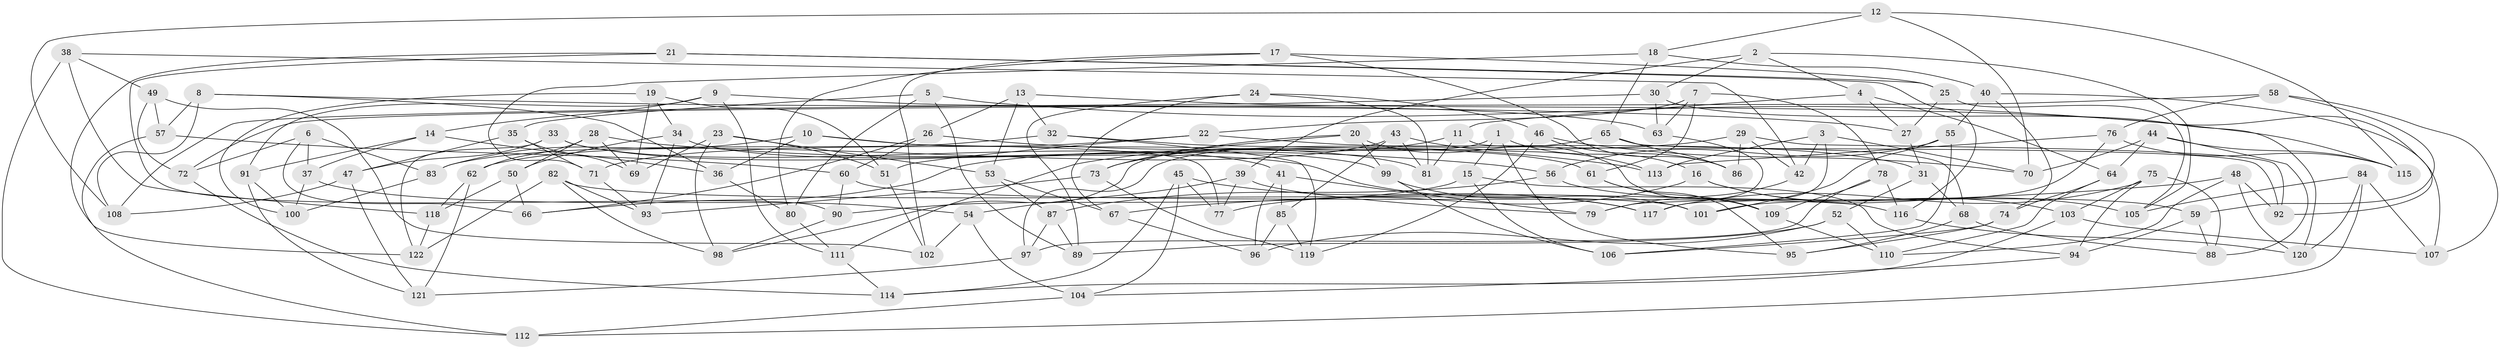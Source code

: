 // Generated by graph-tools (version 1.1) at 2025/26/03/09/25 03:26:57]
// undirected, 122 vertices, 244 edges
graph export_dot {
graph [start="1"]
  node [color=gray90,style=filled];
  1;
  2;
  3;
  4;
  5;
  6;
  7;
  8;
  9;
  10;
  11;
  12;
  13;
  14;
  15;
  16;
  17;
  18;
  19;
  20;
  21;
  22;
  23;
  24;
  25;
  26;
  27;
  28;
  29;
  30;
  31;
  32;
  33;
  34;
  35;
  36;
  37;
  38;
  39;
  40;
  41;
  42;
  43;
  44;
  45;
  46;
  47;
  48;
  49;
  50;
  51;
  52;
  53;
  54;
  55;
  56;
  57;
  58;
  59;
  60;
  61;
  62;
  63;
  64;
  65;
  66;
  67;
  68;
  69;
  70;
  71;
  72;
  73;
  74;
  75;
  76;
  77;
  78;
  79;
  80;
  81;
  82;
  83;
  84;
  85;
  86;
  87;
  88;
  89;
  90;
  91;
  92;
  93;
  94;
  95;
  96;
  97;
  98;
  99;
  100;
  101;
  102;
  103;
  104;
  105;
  106;
  107;
  108;
  109;
  110;
  111;
  112;
  113;
  114;
  115;
  116;
  117;
  118;
  119;
  120;
  121;
  122;
  1 -- 16;
  1 -- 95;
  1 -- 98;
  1 -- 15;
  2 -- 4;
  2 -- 39;
  2 -- 30;
  2 -- 105;
  3 -- 113;
  3 -- 70;
  3 -- 117;
  3 -- 42;
  4 -- 64;
  4 -- 11;
  4 -- 27;
  5 -- 35;
  5 -- 80;
  5 -- 89;
  5 -- 107;
  6 -- 66;
  6 -- 83;
  6 -- 37;
  6 -- 72;
  7 -- 63;
  7 -- 61;
  7 -- 78;
  7 -- 22;
  8 -- 57;
  8 -- 36;
  8 -- 27;
  8 -- 108;
  9 -- 63;
  9 -- 14;
  9 -- 111;
  9 -- 91;
  10 -- 83;
  10 -- 36;
  10 -- 77;
  10 -- 81;
  11 -- 81;
  11 -- 92;
  11 -- 73;
  12 -- 115;
  12 -- 108;
  12 -- 70;
  12 -- 18;
  13 -- 32;
  13 -- 53;
  13 -- 26;
  13 -- 115;
  14 -- 91;
  14 -- 37;
  14 -- 36;
  15 -- 106;
  15 -- 90;
  15 -- 94;
  16 -- 77;
  16 -- 103;
  16 -- 105;
  17 -- 102;
  17 -- 80;
  17 -- 86;
  17 -- 25;
  18 -- 65;
  18 -- 71;
  18 -- 40;
  19 -- 69;
  19 -- 100;
  19 -- 51;
  19 -- 34;
  20 -- 109;
  20 -- 73;
  20 -- 99;
  20 -- 111;
  21 -- 90;
  21 -- 25;
  21 -- 116;
  21 -- 122;
  22 -- 71;
  22 -- 31;
  22 -- 51;
  23 -- 51;
  23 -- 69;
  23 -- 98;
  23 -- 53;
  24 -- 81;
  24 -- 89;
  24 -- 67;
  24 -- 46;
  25 -- 105;
  25 -- 27;
  26 -- 113;
  26 -- 60;
  26 -- 66;
  27 -- 31;
  28 -- 62;
  28 -- 50;
  28 -- 56;
  28 -- 69;
  29 -- 42;
  29 -- 92;
  29 -- 66;
  29 -- 86;
  30 -- 120;
  30 -- 63;
  30 -- 108;
  31 -- 68;
  31 -- 52;
  32 -- 119;
  32 -- 61;
  32 -- 83;
  33 -- 117;
  33 -- 47;
  33 -- 122;
  33 -- 41;
  34 -- 50;
  34 -- 99;
  34 -- 93;
  35 -- 69;
  35 -- 47;
  35 -- 71;
  36 -- 80;
  37 -- 100;
  37 -- 54;
  38 -- 112;
  38 -- 49;
  38 -- 42;
  38 -- 118;
  39 -- 77;
  39 -- 79;
  39 -- 54;
  40 -- 55;
  40 -- 92;
  40 -- 74;
  41 -- 79;
  41 -- 96;
  41 -- 85;
  42 -- 79;
  43 -- 62;
  43 -- 85;
  43 -- 113;
  43 -- 81;
  44 -- 115;
  44 -- 88;
  44 -- 64;
  44 -- 70;
  45 -- 104;
  45 -- 114;
  45 -- 117;
  45 -- 77;
  46 -- 119;
  46 -- 86;
  46 -- 70;
  47 -- 121;
  47 -- 108;
  48 -- 120;
  48 -- 67;
  48 -- 92;
  48 -- 110;
  49 -- 102;
  49 -- 57;
  49 -- 72;
  50 -- 66;
  50 -- 118;
  51 -- 102;
  52 -- 110;
  52 -- 89;
  52 -- 96;
  53 -- 67;
  53 -- 87;
  54 -- 104;
  54 -- 102;
  55 -- 101;
  55 -- 56;
  55 -- 106;
  56 -- 87;
  56 -- 59;
  57 -- 112;
  57 -- 60;
  58 -- 59;
  58 -- 72;
  58 -- 76;
  58 -- 107;
  59 -- 94;
  59 -- 88;
  60 -- 90;
  60 -- 116;
  61 -- 95;
  61 -- 109;
  62 -- 121;
  62 -- 118;
  63 -- 79;
  64 -- 74;
  64 -- 110;
  65 -- 97;
  65 -- 86;
  65 -- 68;
  67 -- 96;
  68 -- 88;
  68 -- 95;
  71 -- 93;
  72 -- 114;
  73 -- 93;
  73 -- 119;
  74 -- 106;
  74 -- 95;
  75 -- 88;
  75 -- 103;
  75 -- 94;
  75 -- 117;
  76 -- 113;
  76 -- 101;
  76 -- 115;
  78 -- 97;
  78 -- 109;
  78 -- 116;
  80 -- 111;
  82 -- 93;
  82 -- 98;
  82 -- 101;
  82 -- 122;
  83 -- 100;
  84 -- 120;
  84 -- 112;
  84 -- 107;
  84 -- 105;
  85 -- 119;
  85 -- 96;
  87 -- 97;
  87 -- 89;
  90 -- 98;
  91 -- 100;
  91 -- 121;
  94 -- 104;
  97 -- 121;
  99 -- 106;
  99 -- 101;
  103 -- 114;
  103 -- 107;
  104 -- 112;
  109 -- 110;
  111 -- 114;
  116 -- 120;
  118 -- 122;
}
